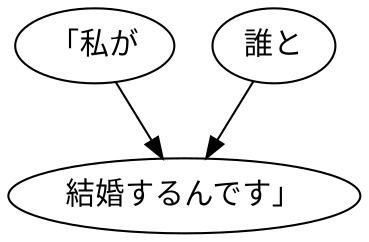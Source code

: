 digraph graph8398 {
	node0 [label="「私が"];
	node1 [label="誰と"];
	node2 [label="結婚するんです」"];
	node0 -> node2;
	node1 -> node2;
}
